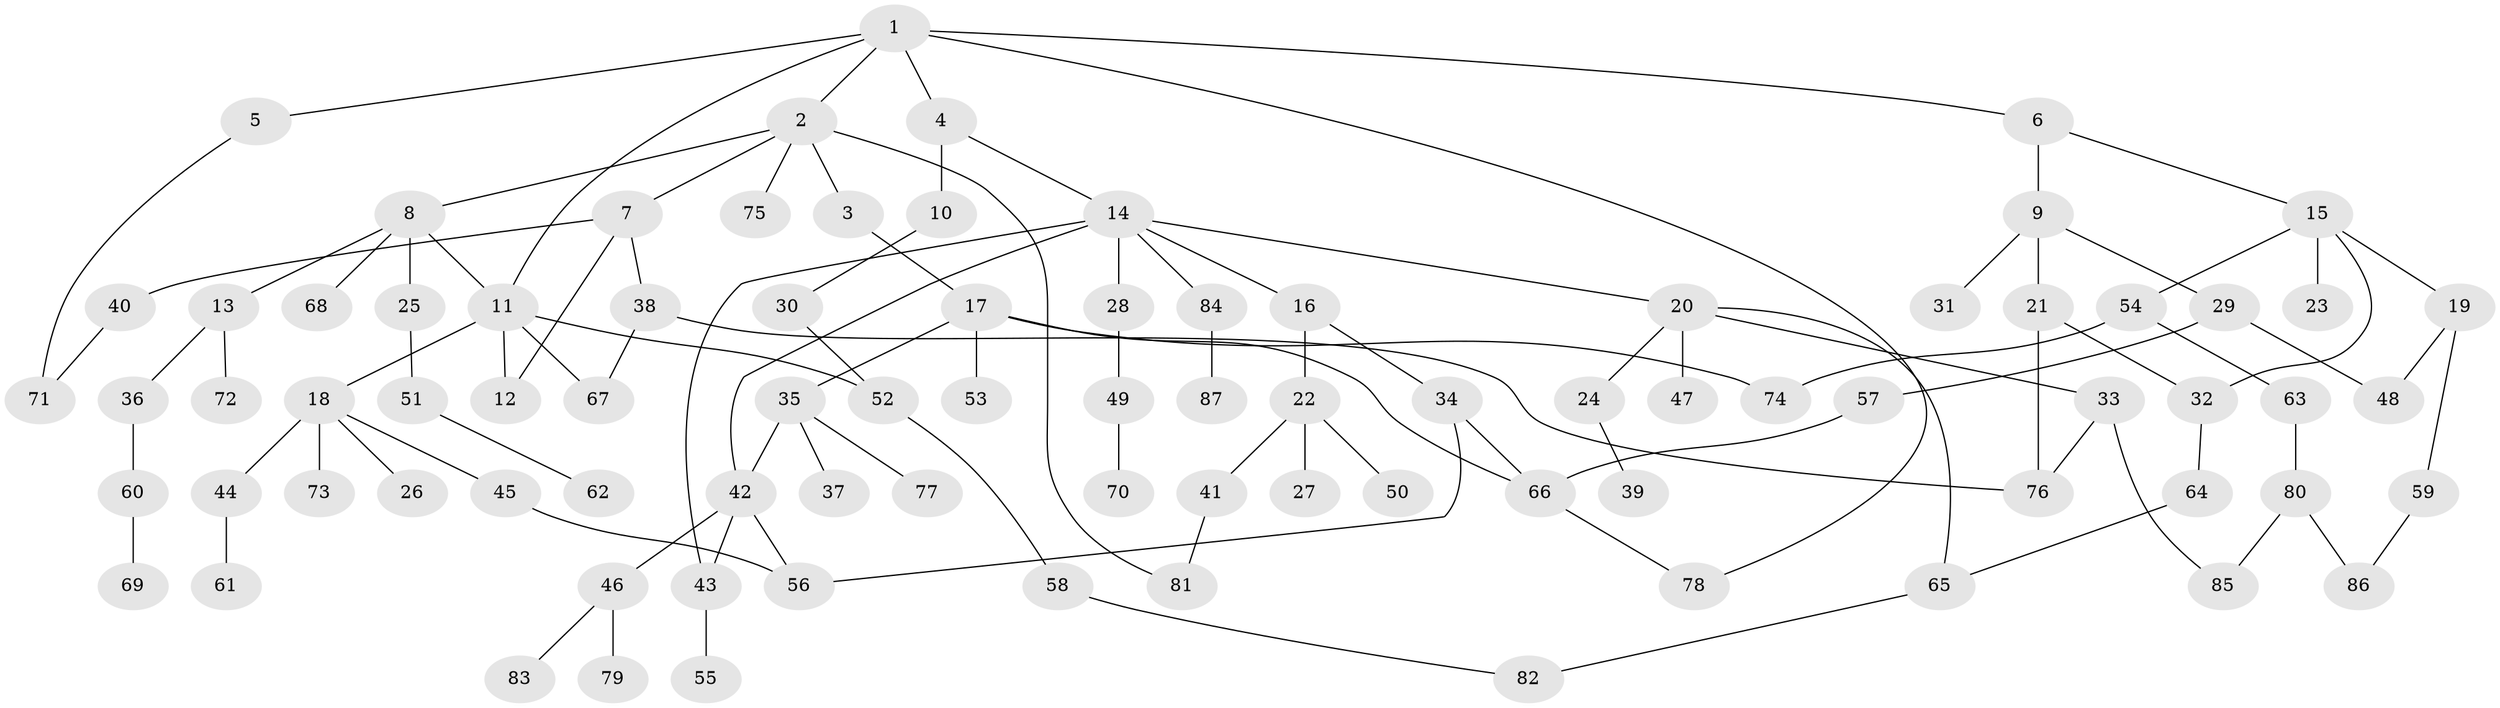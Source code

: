 // Generated by graph-tools (version 1.1) at 2025/25/03/09/25 03:25:25]
// undirected, 87 vertices, 108 edges
graph export_dot {
graph [start="1"]
  node [color=gray90,style=filled];
  1;
  2;
  3;
  4;
  5;
  6;
  7;
  8;
  9;
  10;
  11;
  12;
  13;
  14;
  15;
  16;
  17;
  18;
  19;
  20;
  21;
  22;
  23;
  24;
  25;
  26;
  27;
  28;
  29;
  30;
  31;
  32;
  33;
  34;
  35;
  36;
  37;
  38;
  39;
  40;
  41;
  42;
  43;
  44;
  45;
  46;
  47;
  48;
  49;
  50;
  51;
  52;
  53;
  54;
  55;
  56;
  57;
  58;
  59;
  60;
  61;
  62;
  63;
  64;
  65;
  66;
  67;
  68;
  69;
  70;
  71;
  72;
  73;
  74;
  75;
  76;
  77;
  78;
  79;
  80;
  81;
  82;
  83;
  84;
  85;
  86;
  87;
  1 -- 2;
  1 -- 4;
  1 -- 5;
  1 -- 6;
  1 -- 11;
  1 -- 78;
  2 -- 3;
  2 -- 7;
  2 -- 8;
  2 -- 75;
  2 -- 81;
  3 -- 17;
  4 -- 10;
  4 -- 14;
  5 -- 71;
  6 -- 9;
  6 -- 15;
  7 -- 38;
  7 -- 40;
  7 -- 12;
  8 -- 13;
  8 -- 25;
  8 -- 68;
  8 -- 11;
  9 -- 21;
  9 -- 29;
  9 -- 31;
  10 -- 30;
  11 -- 12;
  11 -- 18;
  11 -- 52;
  11 -- 67;
  13 -- 36;
  13 -- 72;
  14 -- 16;
  14 -- 20;
  14 -- 28;
  14 -- 84;
  14 -- 42;
  14 -- 43;
  15 -- 19;
  15 -- 23;
  15 -- 32;
  15 -- 54;
  16 -- 22;
  16 -- 34;
  17 -- 35;
  17 -- 53;
  17 -- 66;
  17 -- 74;
  18 -- 26;
  18 -- 44;
  18 -- 45;
  18 -- 73;
  19 -- 59;
  19 -- 48;
  20 -- 24;
  20 -- 33;
  20 -- 47;
  20 -- 65;
  21 -- 76;
  21 -- 32;
  22 -- 27;
  22 -- 41;
  22 -- 50;
  24 -- 39;
  25 -- 51;
  28 -- 49;
  29 -- 48;
  29 -- 57;
  30 -- 52;
  32 -- 64;
  33 -- 76;
  33 -- 85;
  34 -- 56;
  34 -- 66;
  35 -- 37;
  35 -- 42;
  35 -- 77;
  36 -- 60;
  38 -- 67;
  38 -- 76;
  40 -- 71;
  41 -- 81;
  42 -- 43;
  42 -- 46;
  42 -- 56;
  43 -- 55;
  44 -- 61;
  45 -- 56;
  46 -- 79;
  46 -- 83;
  49 -- 70;
  51 -- 62;
  52 -- 58;
  54 -- 63;
  54 -- 74;
  57 -- 66;
  58 -- 82;
  59 -- 86;
  60 -- 69;
  63 -- 80;
  64 -- 65;
  65 -- 82;
  66 -- 78;
  80 -- 85;
  80 -- 86;
  84 -- 87;
}
